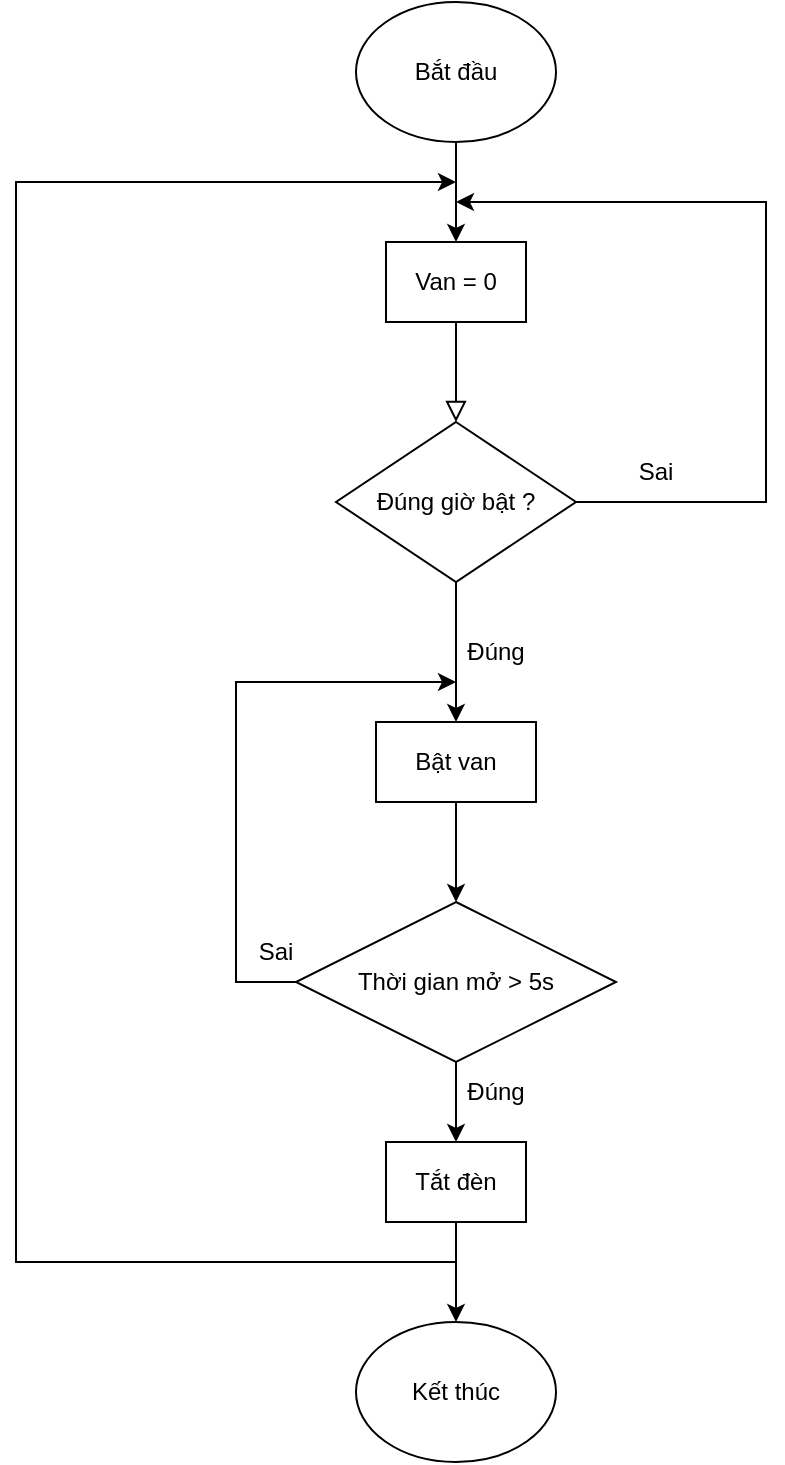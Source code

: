 <mxfile version="24.5.2" type="github">
  <diagram id="C5RBs43oDa-KdzZeNtuy" name="Page-1">
    <mxGraphModel dx="1035" dy="551" grid="1" gridSize="10" guides="1" tooltips="1" connect="1" arrows="1" fold="1" page="1" pageScale="1" pageWidth="827" pageHeight="1169" math="0" shadow="0">
      <root>
        <mxCell id="WIyWlLk6GJQsqaUBKTNV-0" />
        <mxCell id="WIyWlLk6GJQsqaUBKTNV-1" parent="WIyWlLk6GJQsqaUBKTNV-0" />
        <mxCell id="ByJA-jbZzqXJApsSXWde-0" value="" style="rounded=0;html=1;jettySize=auto;orthogonalLoop=1;fontSize=11;endArrow=block;endFill=0;endSize=8;strokeWidth=1;shadow=0;labelBackgroundColor=none;edgeStyle=orthogonalEdgeStyle;" parent="WIyWlLk6GJQsqaUBKTNV-1" edge="1">
          <mxGeometry relative="1" as="geometry">
            <mxPoint x="360" y="320" as="sourcePoint" />
            <mxPoint x="360" y="370" as="targetPoint" />
          </mxGeometry>
        </mxCell>
        <mxCell id="V-uH7ZKKTgcjNKInacJp-1" value="" style="edgeStyle=orthogonalEdgeStyle;rounded=0;orthogonalLoop=1;jettySize=auto;html=1;" edge="1" parent="WIyWlLk6GJQsqaUBKTNV-1" source="ByJA-jbZzqXJApsSXWde-1" target="V-uH7ZKKTgcjNKInacJp-0">
          <mxGeometry relative="1" as="geometry" />
        </mxCell>
        <mxCell id="ByJA-jbZzqXJApsSXWde-1" value="Bắt đầu" style="ellipse;whiteSpace=wrap;html=1;" parent="WIyWlLk6GJQsqaUBKTNV-1" vertex="1">
          <mxGeometry x="310" y="160" width="100" height="70" as="geometry" />
        </mxCell>
        <mxCell id="V-uH7ZKKTgcjNKInacJp-2" style="edgeStyle=orthogonalEdgeStyle;rounded=0;orthogonalLoop=1;jettySize=auto;html=1;exitX=1;exitY=0.5;exitDx=0;exitDy=0;" edge="1" parent="WIyWlLk6GJQsqaUBKTNV-1" source="ByJA-jbZzqXJApsSXWde-2">
          <mxGeometry relative="1" as="geometry">
            <mxPoint x="360" y="260" as="targetPoint" />
            <mxPoint x="424" y="410" as="sourcePoint" />
            <Array as="points">
              <mxPoint x="515" y="410" />
              <mxPoint x="515" y="260" />
            </Array>
          </mxGeometry>
        </mxCell>
        <mxCell id="ByJA-jbZzqXJApsSXWde-2" value="Đúng giờ bật ?" style="rhombus;whiteSpace=wrap;html=1;" parent="WIyWlLk6GJQsqaUBKTNV-1" vertex="1">
          <mxGeometry x="300" y="370" width="120" height="80" as="geometry" />
        </mxCell>
        <mxCell id="ByJA-jbZzqXJApsSXWde-3" value="" style="endArrow=classic;html=1;rounded=0;exitX=0.5;exitY=1;exitDx=0;exitDy=0;" parent="WIyWlLk6GJQsqaUBKTNV-1" source="ByJA-jbZzqXJApsSXWde-2" edge="1">
          <mxGeometry width="50" height="50" relative="1" as="geometry">
            <mxPoint x="490" y="630" as="sourcePoint" />
            <mxPoint x="360" y="520" as="targetPoint" />
          </mxGeometry>
        </mxCell>
        <mxCell id="ByJA-jbZzqXJApsSXWde-4" value="Đúng" style="text;html=1;align=center;verticalAlign=middle;whiteSpace=wrap;rounded=0;" parent="WIyWlLk6GJQsqaUBKTNV-1" vertex="1">
          <mxGeometry x="350" y="470" width="60" height="30" as="geometry" />
        </mxCell>
        <mxCell id="ByJA-jbZzqXJApsSXWde-6" value="Sai" style="text;html=1;align=center;verticalAlign=middle;whiteSpace=wrap;rounded=0;" parent="WIyWlLk6GJQsqaUBKTNV-1" vertex="1">
          <mxGeometry x="430" y="380" width="60" height="30" as="geometry" />
        </mxCell>
        <mxCell id="ByJA-jbZzqXJApsSXWde-7" value="Bật van" style="rounded=0;whiteSpace=wrap;html=1;" parent="WIyWlLk6GJQsqaUBKTNV-1" vertex="1">
          <mxGeometry x="320" y="520" width="80" height="40" as="geometry" />
        </mxCell>
        <mxCell id="ByJA-jbZzqXJApsSXWde-9" value="" style="endArrow=classic;html=1;rounded=0;exitX=0.5;exitY=1;exitDx=0;exitDy=0;" parent="WIyWlLk6GJQsqaUBKTNV-1" source="ByJA-jbZzqXJApsSXWde-7" edge="1">
          <mxGeometry width="50" height="50" relative="1" as="geometry">
            <mxPoint x="480" y="670" as="sourcePoint" />
            <mxPoint x="360" y="610" as="targetPoint" />
          </mxGeometry>
        </mxCell>
        <mxCell id="ByJA-jbZzqXJApsSXWde-10" value="Thời gian mở &amp;gt; 5s" style="rhombus;whiteSpace=wrap;html=1;" parent="WIyWlLk6GJQsqaUBKTNV-1" vertex="1">
          <mxGeometry x="280" y="610" width="160" height="80" as="geometry" />
        </mxCell>
        <mxCell id="ByJA-jbZzqXJApsSXWde-11" value="Sai" style="text;html=1;align=center;verticalAlign=middle;whiteSpace=wrap;rounded=0;" parent="WIyWlLk6GJQsqaUBKTNV-1" vertex="1">
          <mxGeometry x="240" y="620" width="60" height="30" as="geometry" />
        </mxCell>
        <mxCell id="ByJA-jbZzqXJApsSXWde-12" value="" style="endArrow=classic;html=1;rounded=0;exitX=0;exitY=0.5;exitDx=0;exitDy=0;" parent="WIyWlLk6GJQsqaUBKTNV-1" source="ByJA-jbZzqXJApsSXWde-10" edge="1">
          <mxGeometry width="50" height="50" relative="1" as="geometry">
            <mxPoint x="340" y="610" as="sourcePoint" />
            <mxPoint x="360" y="500" as="targetPoint" />
            <Array as="points">
              <mxPoint x="250" y="650" />
              <mxPoint x="250" y="580" />
              <mxPoint x="250" y="500" />
            </Array>
          </mxGeometry>
        </mxCell>
        <mxCell id="ByJA-jbZzqXJApsSXWde-13" value="Tắt đèn" style="rounded=0;whiteSpace=wrap;html=1;" parent="WIyWlLk6GJQsqaUBKTNV-1" vertex="1">
          <mxGeometry x="325" y="730" width="70" height="40" as="geometry" />
        </mxCell>
        <mxCell id="ByJA-jbZzqXJApsSXWde-14" value="" style="endArrow=classic;html=1;rounded=0;exitX=0.5;exitY=1;exitDx=0;exitDy=0;" parent="WIyWlLk6GJQsqaUBKTNV-1" source="ByJA-jbZzqXJApsSXWde-10" target="ByJA-jbZzqXJApsSXWde-13" edge="1">
          <mxGeometry width="50" height="50" relative="1" as="geometry">
            <mxPoint x="340" y="680" as="sourcePoint" />
            <mxPoint x="390" y="630" as="targetPoint" />
          </mxGeometry>
        </mxCell>
        <mxCell id="ByJA-jbZzqXJApsSXWde-15" value="Đúng" style="text;html=1;align=center;verticalAlign=middle;whiteSpace=wrap;rounded=0;" parent="WIyWlLk6GJQsqaUBKTNV-1" vertex="1">
          <mxGeometry x="350" y="690" width="60" height="30" as="geometry" />
        </mxCell>
        <mxCell id="ByJA-jbZzqXJApsSXWde-16" value="" style="endArrow=classic;html=1;rounded=0;exitX=0.5;exitY=1;exitDx=0;exitDy=0;" parent="WIyWlLk6GJQsqaUBKTNV-1" source="ByJA-jbZzqXJApsSXWde-13" edge="1">
          <mxGeometry width="50" height="50" relative="1" as="geometry">
            <mxPoint x="340" y="680" as="sourcePoint" />
            <mxPoint x="360" y="820" as="targetPoint" />
          </mxGeometry>
        </mxCell>
        <mxCell id="ByJA-jbZzqXJApsSXWde-17" value="Kết thúc" style="ellipse;whiteSpace=wrap;html=1;" parent="WIyWlLk6GJQsqaUBKTNV-1" vertex="1">
          <mxGeometry x="310" y="820" width="100" height="70" as="geometry" />
        </mxCell>
        <mxCell id="V-uH7ZKKTgcjNKInacJp-0" value="Van = 0" style="rounded=0;whiteSpace=wrap;html=1;" vertex="1" parent="WIyWlLk6GJQsqaUBKTNV-1">
          <mxGeometry x="325" y="280" width="70" height="40" as="geometry" />
        </mxCell>
        <mxCell id="V-uH7ZKKTgcjNKInacJp-3" value="" style="endArrow=classic;html=1;rounded=0;" edge="1" parent="WIyWlLk6GJQsqaUBKTNV-1">
          <mxGeometry width="50" height="50" relative="1" as="geometry">
            <mxPoint x="360" y="790" as="sourcePoint" />
            <mxPoint x="360" y="250" as="targetPoint" />
            <Array as="points">
              <mxPoint x="140" y="790" />
              <mxPoint x="140" y="250" />
              <mxPoint x="250" y="250" />
            </Array>
          </mxGeometry>
        </mxCell>
      </root>
    </mxGraphModel>
  </diagram>
</mxfile>
